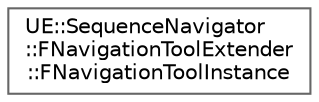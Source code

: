 digraph "Graphical Class Hierarchy"
{
 // INTERACTIVE_SVG=YES
 // LATEX_PDF_SIZE
  bgcolor="transparent";
  edge [fontname=Helvetica,fontsize=10,labelfontname=Helvetica,labelfontsize=10];
  node [fontname=Helvetica,fontsize=10,shape=box,height=0.2,width=0.4];
  rankdir="LR";
  Node0 [id="Node000000",label="UE::SequenceNavigator\l::FNavigationToolExtender\l::FNavigationToolInstance",height=0.2,width=0.4,color="grey40", fillcolor="white", style="filled",URL="$d5/dbb/structUE_1_1SequenceNavigator_1_1FNavigationToolExtender_1_1FNavigationToolInstance.html",tooltip=" "];
}
